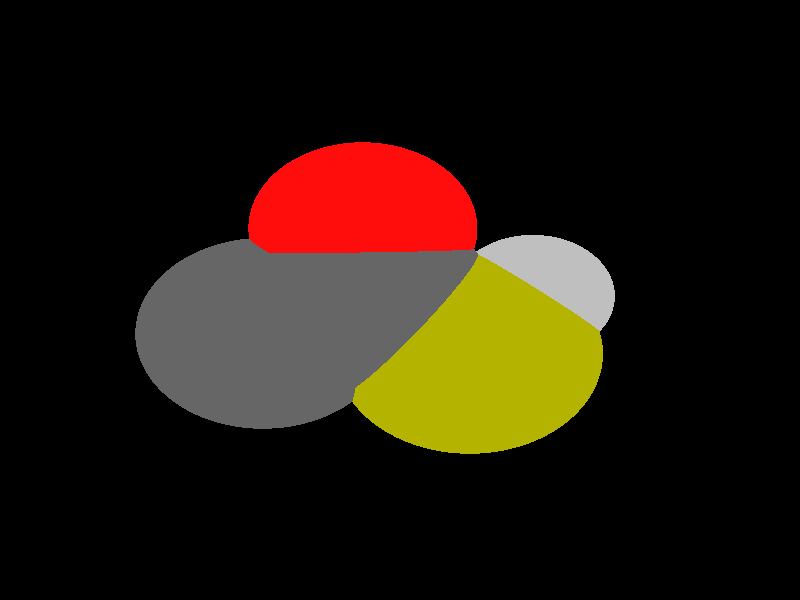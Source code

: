 global_settings {
	ambient_light rgb <0.200000002980232, 0.200000002980232, 0.200000002980232>
	max_trace_level 15
}

background { color rgb <0,0,0> }

camera {
	perspective
	location <0.144502683276082, 1.29765403513205, 14.7358543496811>
	angle 40
	up <0.208409008536769, 0.974204131281929, -0.0865563155058242>
	right <0.977918243845863, -0.206158581544515, 0.0342716735654675> * 1
	direction <0.0155432787450239, -0.0917875255618988, -0.995657298791647> }

light_source {
	<19.7732976832911, 13.1898199049787, 20.8523865156639>
	color rgb <1, 1, 1>
	fade_distance 43.3302997712577
	fade_power 0
	spotlight
	area_light <20, 0, 0>, <0, 0, 20>, 20, 20
	circular
	orient
	point_at <-19.7732976832911, -13.1898199049787, -20.8523865156639>
}

light_source {
	<-13.620374152354, 17.3532647740663, -12.692211933007>
	color rgb <0.300000011920929, 0.300000011920929, 0.300000011920929> shadowless
	fade_distance 43.3302997712577
	fade_power 0
	parallel
	point_at <13.620374152354, -17.3532647740663, 12.692211933007>
}

#default {
	finish {ambient 0.5 diffuse 1 specular 0.2 roughness .01 metallic 1}
}

union {
cylinder {
	<-0.0766147010071254, 0.0842996088478413, -0.000561426838147519>, 	<-0.799598110454471, -0.0881295469609301, -0.00042661801406858>, 0.075
	pigment { rgbt <0.400000005960464, 0.400000005960464, 0.400000005960464, 0> }
}
cylinder {
	<-0.799598110454471, -0.0881295469609301, -0.00042661801406858>, 	<-1.52258151990182, -0.260558702769701, -0.00029180918998964>, 0.075
	pigment { rgbt <0.400000005960464, 0.400000005960464, 0.400000005960464, 0> }
}
cylinder {
	<0.0338127037219401, 0.0628045365354118, -0.000573718566336345>, 	<0.155314293041944, 0.686999094783058, -0.000735412135553114>, 0.075
	pigment { rgbt <0.400000005960464, 0.400000005960464, 0.400000005960464, 0> }
}
cylinder {
	<-0.187042105736191, 0.105794681160271, -0.000549135109958707>, 	<-0.0655405164161874, 0.729989239407917, -0.000710828679175475>, 0.075
	pigment { rgbt <0.400000005960464, 0.400000005960464, 0.400000005960464, 0> }
}
cylinder {
	<0.155314293041944, 0.686999094783058, -0.000735412135553114>, 	<0.266498249396503, 1.25818849987122, -0.000883375062155344>, 0.075
	pigment { rgbt <1, 0.0500000007450581, 0.0500000007450581, 0> }
}
cylinder {
	<-0.0655405164161874, 0.729989239407917, -0.000710828679175475>, 	<0.0456434399383717, 1.30117864449608, -0.000858791605777705>, 0.075
	pigment { rgbt <1, 0.0500000007450581, 0.0500000007450581, 0> }
}
cylinder {
	<-0.0766147010071254, 0.0842996088478413, -0.000561426838147519>, 	<0.449835894500101, -0.494380270360383, -0.000499603498678754>, 0.075
	pigment { rgbt <0.400000005960464, 0.400000005960464, 0.400000005960464, 0> }
}
cylinder {
	<0.449835894500101, -0.494380270360383, -0.000499603498678754>, 	<1.08166846804727, -1.188897097695, -0.000425404703929182>, 0.075
	pigment { rgbt <0.699999988079071, 0.699999988079071, 0, 0> }
}
cylinder {
	<1.08166846804727, -1.188897097695, -0.000425404703929182>, 	<1.76600288289388, -0.654197520335083, -0.000701317774822838>, 0.075
	pigment { rgbt <0.699999988079071, 0.699999988079071, 0, 0> }
}
cylinder {
	<1.76600288289388, -0.654197520335083, -0.000701317774822838>, 	<2.13545690819423, -0.365527380566794, -0.000850275933967141>, 0.075
	pigment { rgbt <0.75, 0.75, 0.75, 0> }
}
sphere {
	<-0.0766147010071254, 0.0842996088478413, -0.000561426838147519>, 0.4104
	pigment { rgbt <0.400000005960464, 0.400000005960464, 0.400000005960464,0> }
}
sphere {
	<-1.52258151990182, -0.260558702769701, -0.00029180918998964>, 0.4104
	pigment { rgbt <0.400000005960464, 0.400000005960464, 0.400000005960464,0> }
}
sphere {
	<0.156070844667437, 1.27968357218365, -0.000871083333966518>, 0.3564
	pigment { rgbt <1, 0.0500000007450581, 0.0500000007450581,0> }
}
sphere {
	<1.08166846804727, -1.188897097695, -0.000425404703929182>, 0.567
	pigment { rgbt <0.699999988079071, 0.699999988079071, 0,0> }
}
sphere {
	<2.13545690819423, -0.365527380566794, -0.000850275933967141>, 0.1674
	pigment { rgbt <0.75, 0.75, 0.75,0> }
}
}
merge {
}
union {
}
merge {
sphere {
	<-0.0766147010071254, 0.0842996088478413, -0.000561426838147519>, 1.69983
	pigment { rgbt <0, 0, 0,0> }
}
sphere {
	<-1.52258151990182, -0.260558702769701, -0.00029180918998964>, 1.69983
	pigment { rgbt <0, 0, 0,0> }
}
sphere {
	<0.156070844667437, 1.27968357218365, -0.000871083333966518>, 1.519848
	pigment { rgbt <0, 0, 0,0> }
}
sphere {
	<1.08166846804727, -1.188897097695, -0.000425404703929182>, 1.79982
	pigment { rgbt <0, 0, 0,0> }
}
sphere {
	<2.13545690819423, -0.365527380566794, -0.000850275933967141>, 1.09989
	pigment { rgbt <0, 0, 0,0> }
}
sphere {
	<-0.0766147010071254, 0.0842996088478413, -0.000561426838147519>, 1.7
	pigment { rgbt <0.400000005960464, 0.400000005960464, 0.400000005960464,0.350000023841858> }
}
sphere {
	<-1.52258151990182, -0.260558702769701, -0.00029180918998964>, 1.7
	pigment { rgbt <0.400000005960464, 0.400000005960464, 0.400000005960464,0.350000023841858> }
}
sphere {
	<0.156070844667437, 1.27968357218365, -0.000871083333966518>, 1.52
	pigment { rgbt <1, 0.0500000007450581, 0.0500000007450581,0.350000023841858> }
}
sphere {
	<1.08166846804727, -1.188897097695, -0.000425404703929182>, 1.8
	pigment { rgbt <0.699999988079071, 0.699999988079071, 0,0.350000023841858> }
}
sphere {
	<2.13545690819423, -0.365527380566794, -0.000850275933967141>, 1.1
	pigment { rgbt <0.75, 0.75, 0.75,0.350000023841858> }
}
}
